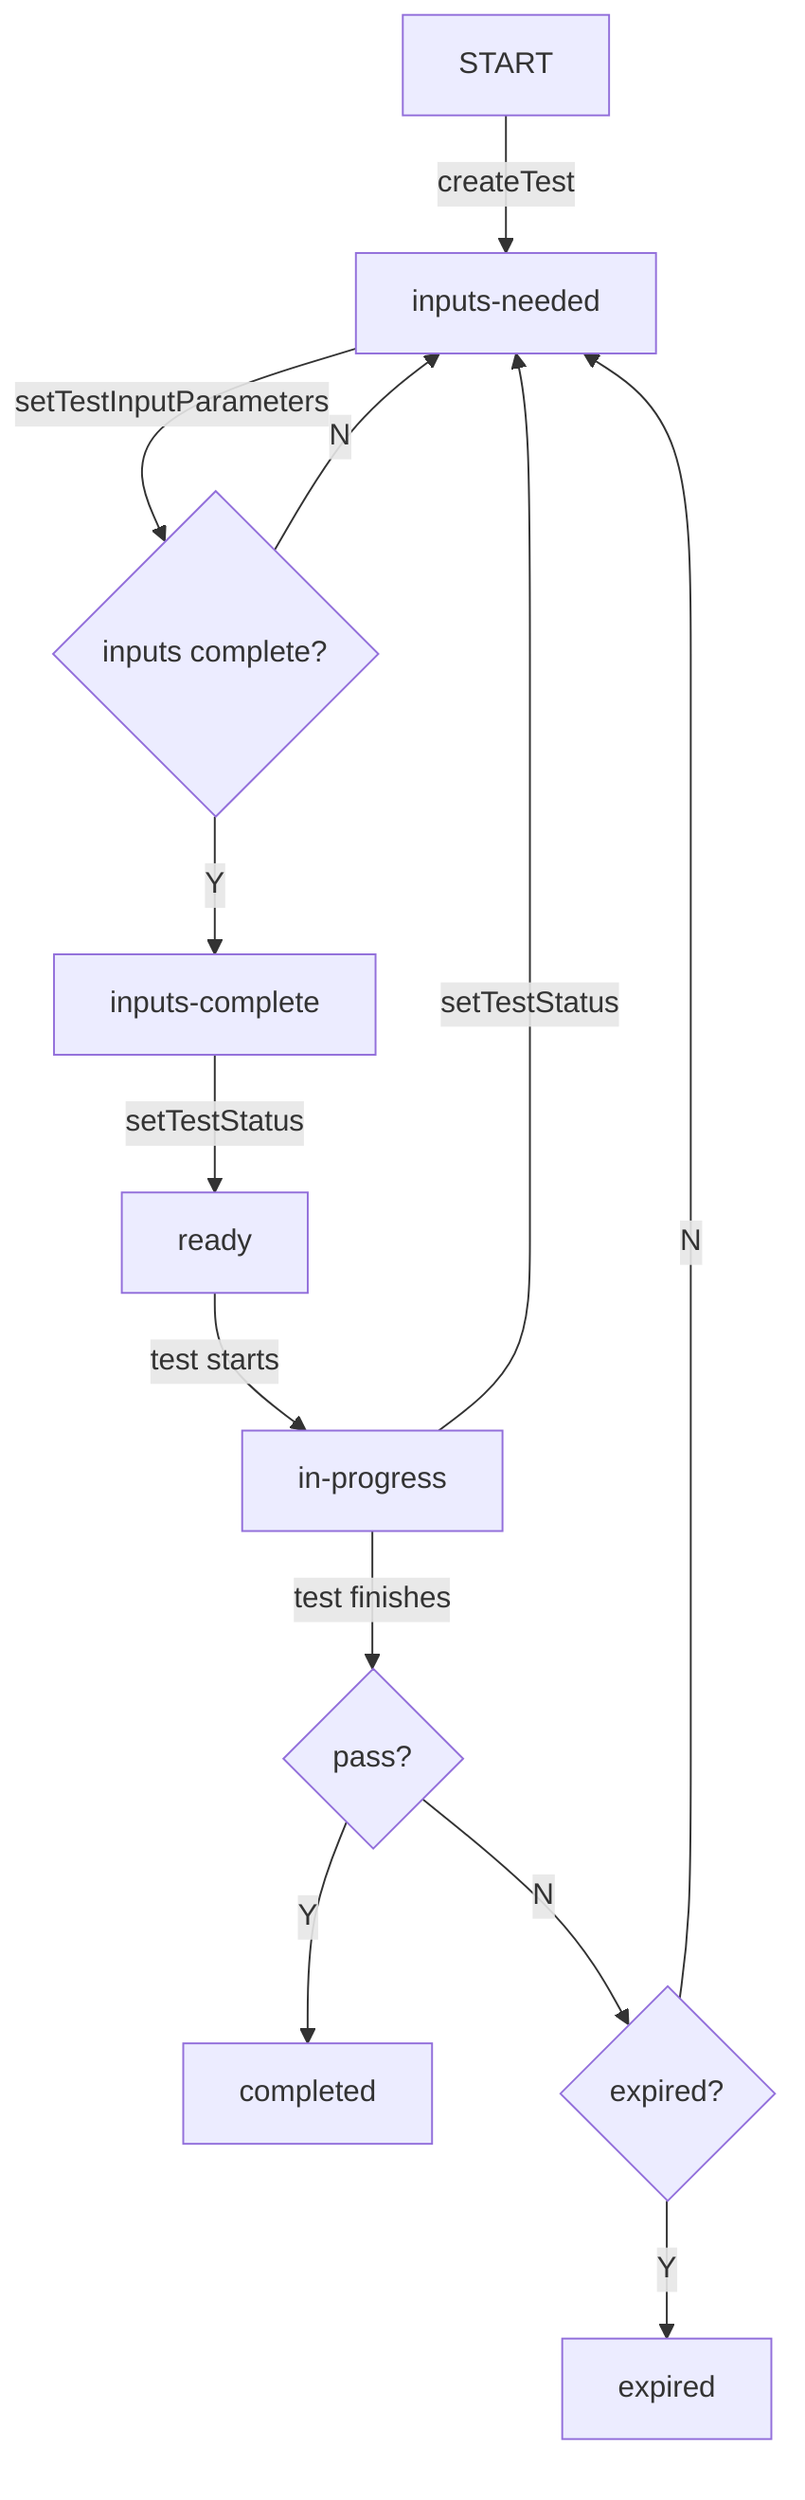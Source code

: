 flowchart TD
    START[START] --> |createTest| A
    A[inputs-needed] -->|setTestInputParameters| B{inputs complete?}
    B -->|N| A
    B -->|Y| C[inputs-complete]
    C -->|setTestStatus| D[ready]
    D --> |test starts| E1[in-progress]
    E1 --> |setTestStatus| A
    E1 --> |test finishes| G{pass?}
    G --> |Y| H[completed]
    G --> |N| I{expired?}
    I --> |N| A
    I --> |Y| J[expired]